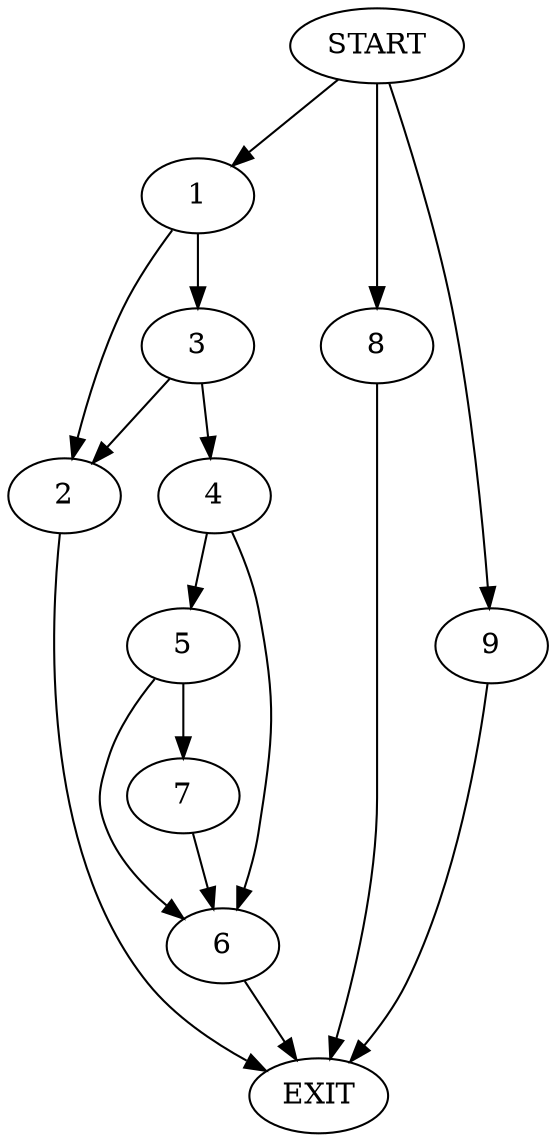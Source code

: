 digraph {
0 [label="START"]
10 [label="EXIT"]
0 -> 1
1 -> 2
1 -> 3
2 -> 10
3 -> 2
3 -> 4
4 -> 5
4 -> 6
6 -> 10
5 -> 7
5 -> 6
7 -> 6
0 -> 8
8 -> 10
0 -> 9
9 -> 10
}
